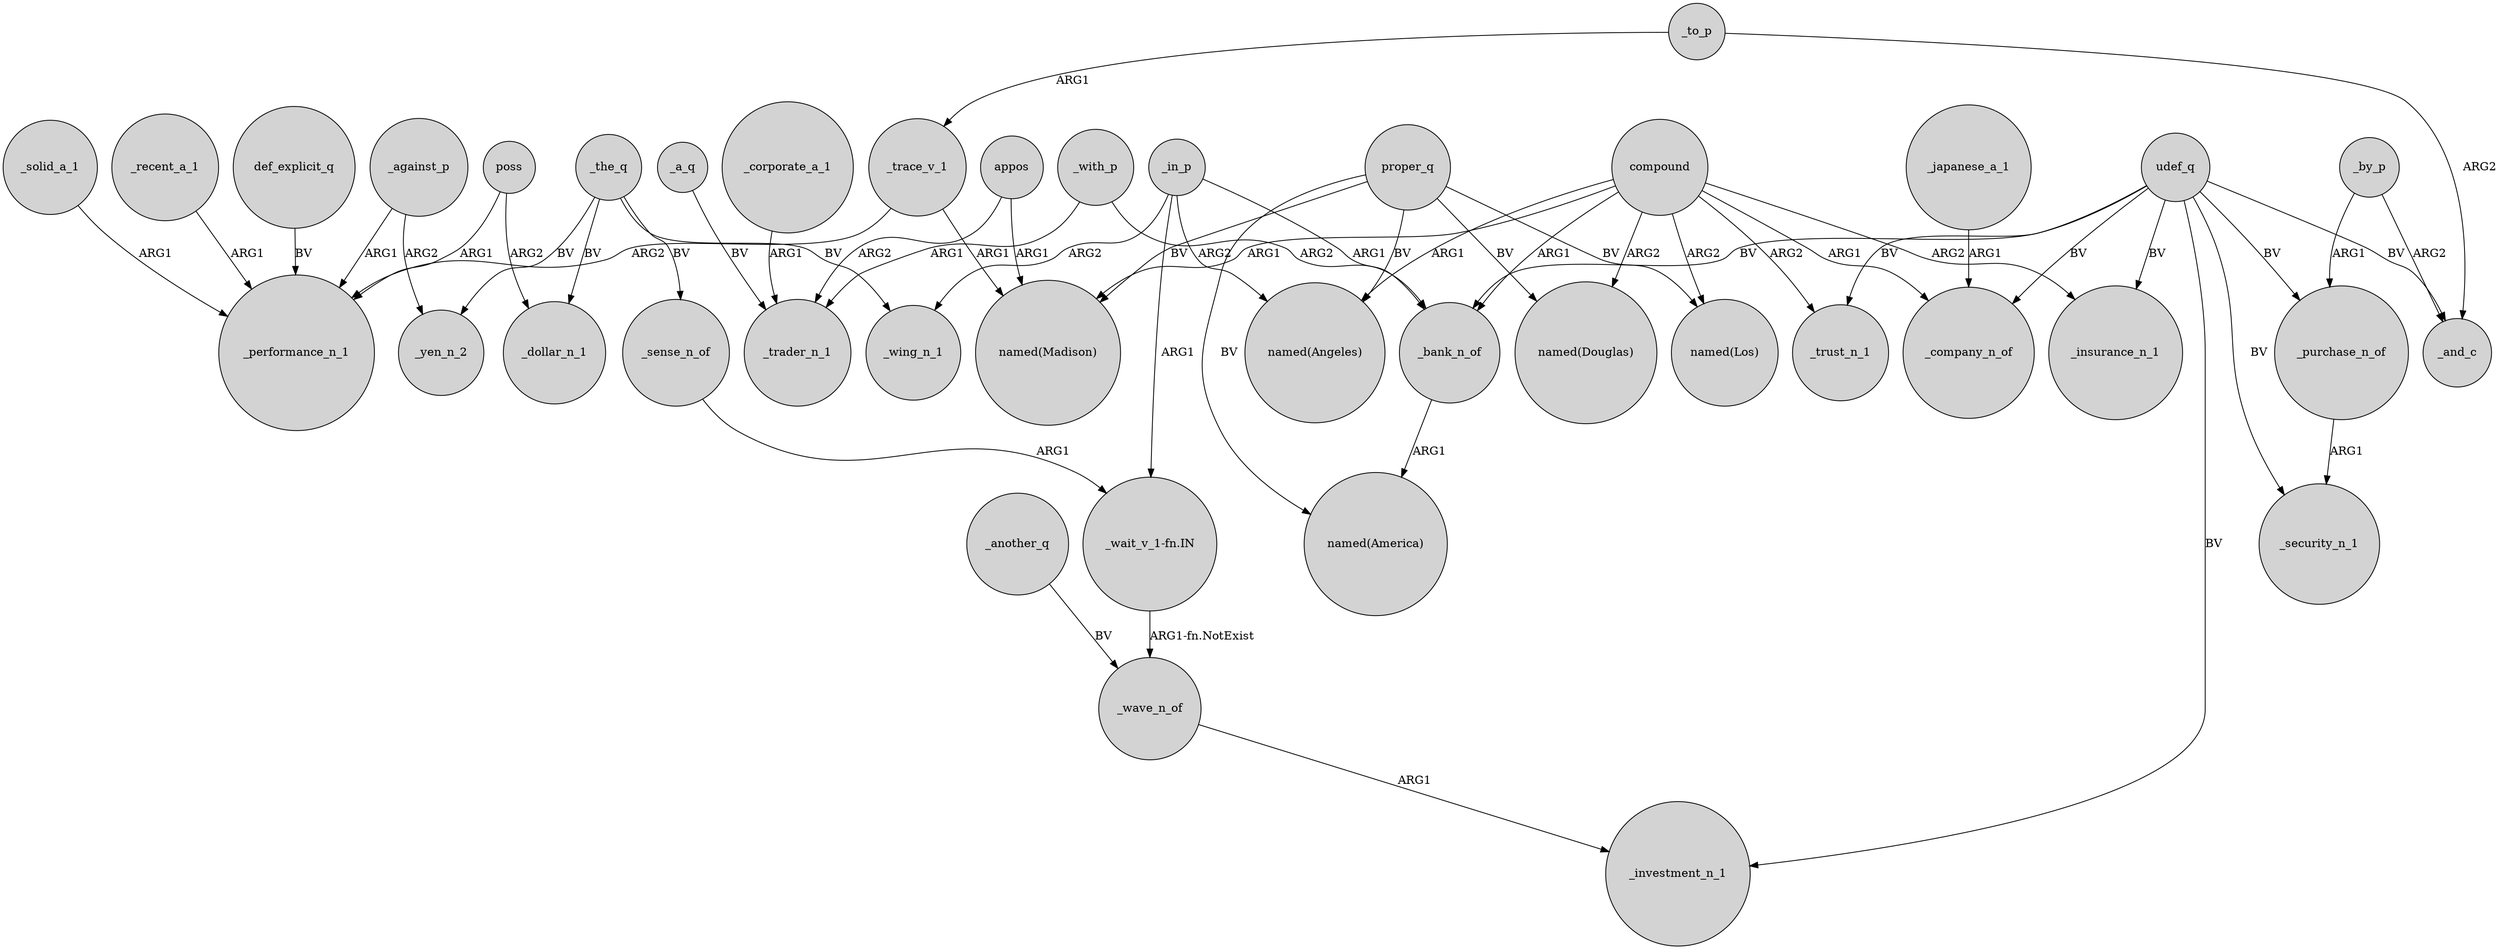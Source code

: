digraph {
	node [shape=circle style=filled]
	_against_p -> _performance_n_1 [label=ARG1]
	compound -> _insurance_n_1 [label=ARG2]
	appos -> _trader_n_1 [label=ARG2]
	_recent_a_1 -> _performance_n_1 [label=ARG1]
	compound -> "named(Los)" [label=ARG2]
	_against_p -> _yen_n_2 [label=ARG2]
	_wave_n_of -> _investment_n_1 [label=ARG1]
	udef_q -> _purchase_n_of [label=BV]
	proper_q -> "named(Los)" [label=BV]
	_purchase_n_of -> _security_n_1 [label=ARG1]
	udef_q -> _insurance_n_1 [label=BV]
	_corporate_a_1 -> _trader_n_1 [label=ARG1]
	compound -> _bank_n_of [label=ARG1]
	_the_q -> _dollar_n_1 [label=BV]
	_the_q -> _sense_n_of [label=BV]
	proper_q -> "named(Madison)" [label=BV]
	_the_q -> _yen_n_2 [label=BV]
	poss -> _dollar_n_1 [label=ARG2]
	_in_p -> "_wait_v_1-fn.IN" [label=ARG1]
	_to_p -> _and_c [label=ARG2]
	"_wait_v_1-fn.IN" -> _wave_n_of [label="ARG1-fn.NotExist"]
	compound -> "named(Angeles)" [label=ARG1]
	_solid_a_1 -> _performance_n_1 [label=ARG1]
	compound -> "named(Madison)" [label=ARG1]
	_to_p -> _trace_v_1 [label=ARG1]
	_by_p -> _and_c [label=ARG2]
	_japanese_a_1 -> _company_n_of [label=ARG1]
	compound -> _company_n_of [label=ARG1]
	compound -> _trust_n_1 [label=ARG2]
	udef_q -> _trust_n_1 [label=BV]
	_in_p -> _wing_n_1 [label=ARG2]
	_in_p -> _bank_n_of [label=ARG1]
	compound -> "named(Douglas)" [label=ARG2]
	appos -> "named(Madison)" [label=ARG1]
	_in_p -> "named(Angeles)" [label=ARG2]
	def_explicit_q -> _performance_n_1 [label=BV]
	poss -> _performance_n_1 [label=ARG1]
	_a_q -> _trader_n_1 [label=BV]
	_with_p -> _trader_n_1 [label=ARG1]
	_trace_v_1 -> "named(Madison)" [label=ARG1]
	_another_q -> _wave_n_of [label=BV]
	_with_p -> _bank_n_of [label=ARG2]
	udef_q -> _investment_n_1 [label=BV]
	_trace_v_1 -> _performance_n_1 [label=ARG2]
	_sense_n_of -> "_wait_v_1-fn.IN" [label=ARG1]
	proper_q -> "named(Angeles)" [label=BV]
	udef_q -> _company_n_of [label=BV]
	_by_p -> _purchase_n_of [label=ARG1]
	udef_q -> _and_c [label=BV]
	_the_q -> _wing_n_1 [label=BV]
	_bank_n_of -> "named(America)" [label=ARG1]
	proper_q -> "named(America)" [label=BV]
	udef_q -> _bank_n_of [label=BV]
	udef_q -> _security_n_1 [label=BV]
	proper_q -> "named(Douglas)" [label=BV]
}
